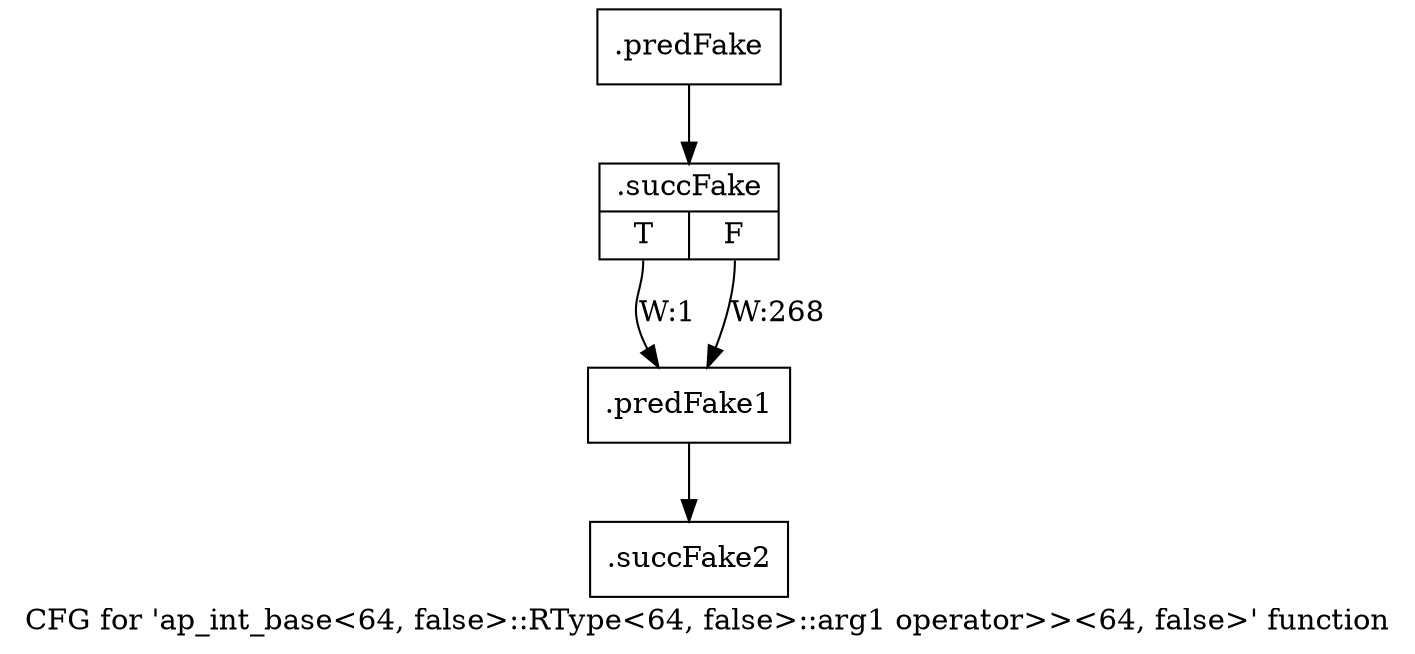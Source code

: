 digraph "CFG for 'ap_int_base\<64, false\>::RType\<64, false\>::arg1 operator\>\>\<64, false\>' function" {
	label="CFG for 'ap_int_base\<64, false\>::RType\<64, false\>::arg1 operator\>\>\<64, false\>' function";

	Node0x5e842b0 [shape=record,filename="",linenumber="",label="{.predFake}"];
	Node0x5e842b0 -> Node0x61042a0[ callList="" memoryops="" filename="/mnt/xilinx/Vitis_HLS/2021.2/include/ap_int_base.h" execusionnum="267"];
	Node0x61042a0 [shape=record,filename="/mnt/xilinx/Vitis_HLS/2021.2/include/ap_int_base.h",linenumber="1691",label="{.succFake|{<s0>T|<s1>F}}"];
	Node0x61042a0:s0 -> Node0x5e84a70[label="W:1" callList="" memoryops="" filename="/mnt/xilinx/Vitis_HLS/2021.2/include/ap_int_base.h" execusionnum="0"];
	Node0x61042a0:s1 -> Node0x5e84a70[label="W:268" callList="" memoryops="" filename="/mnt/xilinx/Vitis_HLS/2021.2/include/ap_int_base.h" execusionnum="267"];
	Node0x5e84a70 [shape=record,filename="/mnt/xilinx/Vitis_HLS/2021.2/include/ap_int_base.h",linenumber="1691",label="{.predFake1}"];
	Node0x5e84a70 -> Node0x6104400[ callList="" memoryops="" filename="/mnt/xilinx/Vitis_HLS/2021.2/include/ap_int_base.h" execusionnum="267"];
	Node0x6104400 [shape=record,filename="/mnt/xilinx/Vitis_HLS/2021.2/include/ap_int_base.h",linenumber="1691",label="{.succFake2}"];
}
